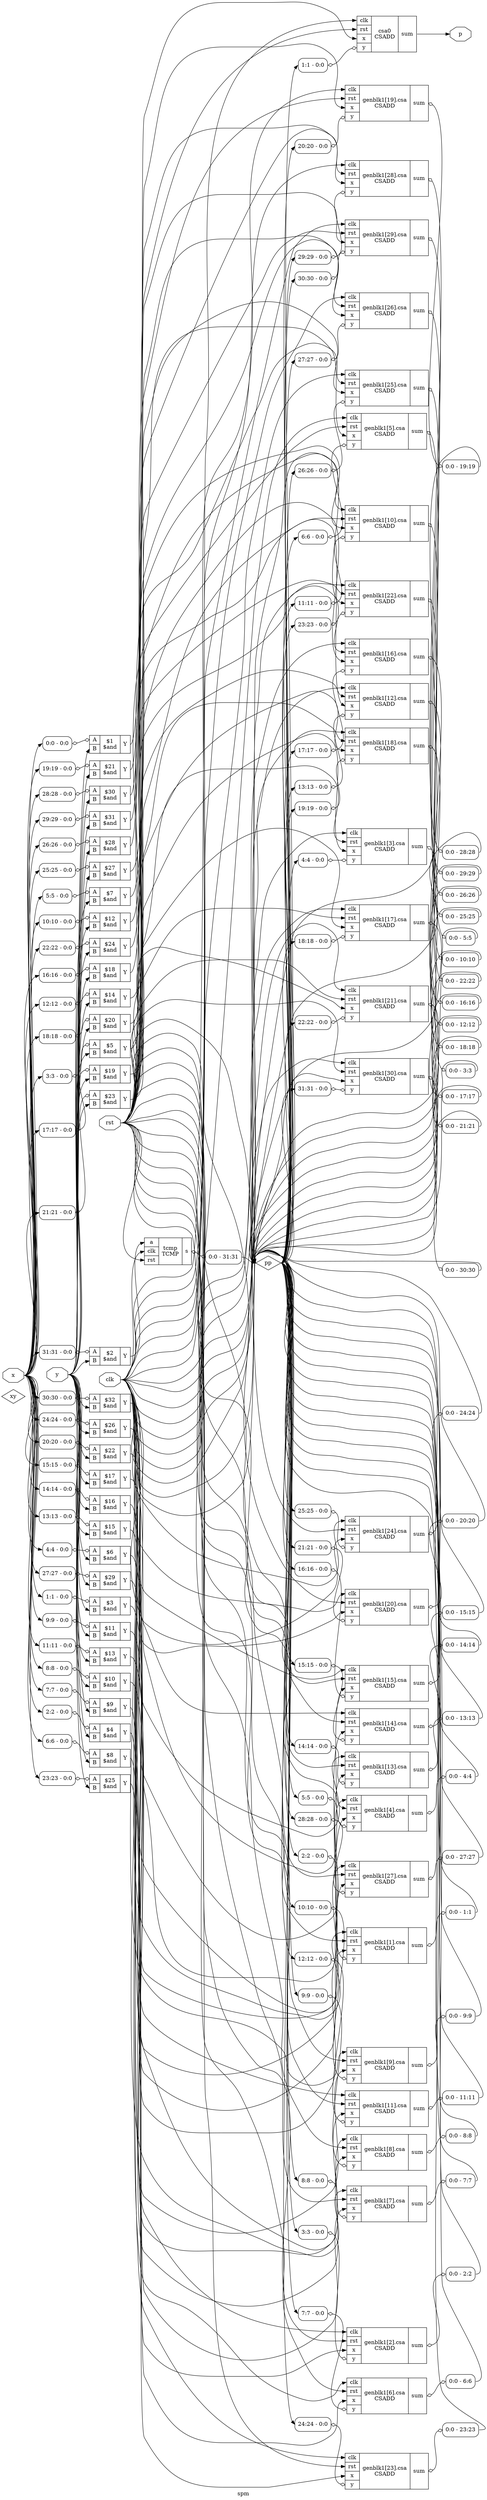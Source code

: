 digraph "spm" {
label="spm";
rankdir="LR";
remincross=true;
n33 [ shape=diamond, label="xy", color="black", fontcolor="black" ];
n34 [ shape=diamond, label="pp", color="black", fontcolor="black" ];
n35 [ shape=octagon, label="p", color="black", fontcolor="black" ];
n36 [ shape=octagon, label="x", color="black", fontcolor="black" ];
n37 [ shape=octagon, label="y", color="black", fontcolor="black" ];
n38 [ shape=octagon, label="rst", color="black", fontcolor="black" ];
n39 [ shape=octagon, label="clk", color="black", fontcolor="black" ];
c43 [ shape=record, label="{{<p40> A|<p41> B}|$32\n$and|{<p42> Y}}" ];
x0 [ shape=record, style=rounded, label="<s0> 30:30 - 0:0 " ];
x0:e -> c43:p40:w [arrowhead=odiamond, arrowtail=odiamond, dir=both, color="black", label=""];
c45 [ shape=record, label="{{<p39> clk|<p38> rst|<p36> x|<p37> y}|genblk1[30].csa\nCSADD|{<p44> sum}}" ];
x1 [ shape=record, style=rounded, label="<s0> 0:0 - 30:30 " ];
c45:p44:e -> x1:w [arrowhead=odiamond, arrowtail=odiamond, dir=both, color="black", label=""];
x2 [ shape=record, style=rounded, label="<s0> 31:31 - 0:0 " ];
x2:e -> c45:p37:w [arrowhead=odiamond, arrowtail=odiamond, dir=both, color="black", label=""];
c46 [ shape=record, label="{{<p40> A|<p41> B}|$31\n$and|{<p42> Y}}" ];
x3 [ shape=record, style=rounded, label="<s0> 29:29 - 0:0 " ];
x3:e -> c46:p40:w [arrowhead=odiamond, arrowtail=odiamond, dir=both, color="black", label=""];
c47 [ shape=record, label="{{<p39> clk|<p38> rst|<p36> x|<p37> y}|genblk1[29].csa\nCSADD|{<p44> sum}}" ];
x4 [ shape=record, style=rounded, label="<s0> 0:0 - 29:29 " ];
c47:p44:e -> x4:w [arrowhead=odiamond, arrowtail=odiamond, dir=both, color="black", label=""];
x5 [ shape=record, style=rounded, label="<s0> 30:30 - 0:0 " ];
x5:e -> c47:p37:w [arrowhead=odiamond, arrowtail=odiamond, dir=both, color="black", label=""];
c48 [ shape=record, label="{{<p40> A|<p41> B}|$30\n$and|{<p42> Y}}" ];
x6 [ shape=record, style=rounded, label="<s0> 28:28 - 0:0 " ];
x6:e -> c48:p40:w [arrowhead=odiamond, arrowtail=odiamond, dir=both, color="black", label=""];
c49 [ shape=record, label="{{<p39> clk|<p38> rst|<p36> x|<p37> y}|genblk1[28].csa\nCSADD|{<p44> sum}}" ];
x7 [ shape=record, style=rounded, label="<s0> 0:0 - 28:28 " ];
c49:p44:e -> x7:w [arrowhead=odiamond, arrowtail=odiamond, dir=both, color="black", label=""];
x8 [ shape=record, style=rounded, label="<s0> 29:29 - 0:0 " ];
x8:e -> c49:p37:w [arrowhead=odiamond, arrowtail=odiamond, dir=both, color="black", label=""];
c50 [ shape=record, label="{{<p40> A|<p41> B}|$29\n$and|{<p42> Y}}" ];
x9 [ shape=record, style=rounded, label="<s0> 27:27 - 0:0 " ];
x9:e -> c50:p40:w [arrowhead=odiamond, arrowtail=odiamond, dir=both, color="black", label=""];
c51 [ shape=record, label="{{<p39> clk|<p38> rst|<p36> x|<p37> y}|genblk1[27].csa\nCSADD|{<p44> sum}}" ];
x10 [ shape=record, style=rounded, label="<s0> 0:0 - 27:27 " ];
c51:p44:e -> x10:w [arrowhead=odiamond, arrowtail=odiamond, dir=both, color="black", label=""];
x11 [ shape=record, style=rounded, label="<s0> 28:28 - 0:0 " ];
x11:e -> c51:p37:w [arrowhead=odiamond, arrowtail=odiamond, dir=both, color="black", label=""];
c52 [ shape=record, label="{{<p40> A|<p41> B}|$28\n$and|{<p42> Y}}" ];
x12 [ shape=record, style=rounded, label="<s0> 26:26 - 0:0 " ];
x12:e -> c52:p40:w [arrowhead=odiamond, arrowtail=odiamond, dir=both, color="black", label=""];
c53 [ shape=record, label="{{<p39> clk|<p38> rst|<p36> x|<p37> y}|genblk1[26].csa\nCSADD|{<p44> sum}}" ];
x13 [ shape=record, style=rounded, label="<s0> 0:0 - 26:26 " ];
c53:p44:e -> x13:w [arrowhead=odiamond, arrowtail=odiamond, dir=both, color="black", label=""];
x14 [ shape=record, style=rounded, label="<s0> 27:27 - 0:0 " ];
x14:e -> c53:p37:w [arrowhead=odiamond, arrowtail=odiamond, dir=both, color="black", label=""];
c54 [ shape=record, label="{{<p40> A|<p41> B}|$27\n$and|{<p42> Y}}" ];
x15 [ shape=record, style=rounded, label="<s0> 25:25 - 0:0 " ];
x15:e -> c54:p40:w [arrowhead=odiamond, arrowtail=odiamond, dir=both, color="black", label=""];
c55 [ shape=record, label="{{<p39> clk|<p38> rst|<p36> x|<p37> y}|genblk1[25].csa\nCSADD|{<p44> sum}}" ];
x16 [ shape=record, style=rounded, label="<s0> 0:0 - 25:25 " ];
c55:p44:e -> x16:w [arrowhead=odiamond, arrowtail=odiamond, dir=both, color="black", label=""];
x17 [ shape=record, style=rounded, label="<s0> 26:26 - 0:0 " ];
x17:e -> c55:p37:w [arrowhead=odiamond, arrowtail=odiamond, dir=both, color="black", label=""];
c56 [ shape=record, label="{{<p40> A|<p41> B}|$26\n$and|{<p42> Y}}" ];
x18 [ shape=record, style=rounded, label="<s0> 24:24 - 0:0 " ];
x18:e -> c56:p40:w [arrowhead=odiamond, arrowtail=odiamond, dir=both, color="black", label=""];
c57 [ shape=record, label="{{<p39> clk|<p38> rst|<p36> x|<p37> y}|genblk1[24].csa\nCSADD|{<p44> sum}}" ];
x19 [ shape=record, style=rounded, label="<s0> 0:0 - 24:24 " ];
c57:p44:e -> x19:w [arrowhead=odiamond, arrowtail=odiamond, dir=both, color="black", label=""];
x20 [ shape=record, style=rounded, label="<s0> 25:25 - 0:0 " ];
x20:e -> c57:p37:w [arrowhead=odiamond, arrowtail=odiamond, dir=both, color="black", label=""];
c58 [ shape=record, label="{{<p40> A|<p41> B}|$25\n$and|{<p42> Y}}" ];
x21 [ shape=record, style=rounded, label="<s0> 23:23 - 0:0 " ];
x21:e -> c58:p40:w [arrowhead=odiamond, arrowtail=odiamond, dir=both, color="black", label=""];
c59 [ shape=record, label="{{<p39> clk|<p38> rst|<p36> x|<p37> y}|genblk1[23].csa\nCSADD|{<p44> sum}}" ];
x22 [ shape=record, style=rounded, label="<s0> 0:0 - 23:23 " ];
c59:p44:e -> x22:w [arrowhead=odiamond, arrowtail=odiamond, dir=both, color="black", label=""];
x23 [ shape=record, style=rounded, label="<s0> 24:24 - 0:0 " ];
x23:e -> c59:p37:w [arrowhead=odiamond, arrowtail=odiamond, dir=both, color="black", label=""];
c60 [ shape=record, label="{{<p40> A|<p41> B}|$24\n$and|{<p42> Y}}" ];
x24 [ shape=record, style=rounded, label="<s0> 22:22 - 0:0 " ];
x24:e -> c60:p40:w [arrowhead=odiamond, arrowtail=odiamond, dir=both, color="black", label=""];
c61 [ shape=record, label="{{<p39> clk|<p38> rst|<p36> x|<p37> y}|genblk1[22].csa\nCSADD|{<p44> sum}}" ];
x25 [ shape=record, style=rounded, label="<s0> 0:0 - 22:22 " ];
c61:p44:e -> x25:w [arrowhead=odiamond, arrowtail=odiamond, dir=both, color="black", label=""];
x26 [ shape=record, style=rounded, label="<s0> 23:23 - 0:0 " ];
x26:e -> c61:p37:w [arrowhead=odiamond, arrowtail=odiamond, dir=both, color="black", label=""];
c62 [ shape=record, label="{{<p40> A|<p41> B}|$23\n$and|{<p42> Y}}" ];
x27 [ shape=record, style=rounded, label="<s0> 21:21 - 0:0 " ];
x27:e -> c62:p40:w [arrowhead=odiamond, arrowtail=odiamond, dir=both, color="black", label=""];
c63 [ shape=record, label="{{<p39> clk|<p38> rst|<p36> x|<p37> y}|genblk1[21].csa\nCSADD|{<p44> sum}}" ];
x28 [ shape=record, style=rounded, label="<s0> 0:0 - 21:21 " ];
c63:p44:e -> x28:w [arrowhead=odiamond, arrowtail=odiamond, dir=both, color="black", label=""];
x29 [ shape=record, style=rounded, label="<s0> 22:22 - 0:0 " ];
x29:e -> c63:p37:w [arrowhead=odiamond, arrowtail=odiamond, dir=both, color="black", label=""];
c64 [ shape=record, label="{{<p40> A|<p41> B}|$22\n$and|{<p42> Y}}" ];
x30 [ shape=record, style=rounded, label="<s0> 20:20 - 0:0 " ];
x30:e -> c64:p40:w [arrowhead=odiamond, arrowtail=odiamond, dir=both, color="black", label=""];
c65 [ shape=record, label="{{<p39> clk|<p38> rst|<p36> x|<p37> y}|genblk1[20].csa\nCSADD|{<p44> sum}}" ];
x31 [ shape=record, style=rounded, label="<s0> 0:0 - 20:20 " ];
c65:p44:e -> x31:w [arrowhead=odiamond, arrowtail=odiamond, dir=both, color="black", label=""];
x32 [ shape=record, style=rounded, label="<s0> 21:21 - 0:0 " ];
x32:e -> c65:p37:w [arrowhead=odiamond, arrowtail=odiamond, dir=both, color="black", label=""];
c66 [ shape=record, label="{{<p40> A|<p41> B}|$21\n$and|{<p42> Y}}" ];
x33 [ shape=record, style=rounded, label="<s0> 19:19 - 0:0 " ];
x33:e -> c66:p40:w [arrowhead=odiamond, arrowtail=odiamond, dir=both, color="black", label=""];
c67 [ shape=record, label="{{<p39> clk|<p38> rst|<p36> x|<p37> y}|genblk1[19].csa\nCSADD|{<p44> sum}}" ];
x34 [ shape=record, style=rounded, label="<s0> 0:0 - 19:19 " ];
c67:p44:e -> x34:w [arrowhead=odiamond, arrowtail=odiamond, dir=both, color="black", label=""];
x35 [ shape=record, style=rounded, label="<s0> 20:20 - 0:0 " ];
x35:e -> c67:p37:w [arrowhead=odiamond, arrowtail=odiamond, dir=both, color="black", label=""];
c68 [ shape=record, label="{{<p40> A|<p41> B}|$20\n$and|{<p42> Y}}" ];
x36 [ shape=record, style=rounded, label="<s0> 18:18 - 0:0 " ];
x36:e -> c68:p40:w [arrowhead=odiamond, arrowtail=odiamond, dir=both, color="black", label=""];
c69 [ shape=record, label="{{<p39> clk|<p38> rst|<p36> x|<p37> y}|genblk1[18].csa\nCSADD|{<p44> sum}}" ];
x37 [ shape=record, style=rounded, label="<s0> 0:0 - 18:18 " ];
c69:p44:e -> x37:w [arrowhead=odiamond, arrowtail=odiamond, dir=both, color="black", label=""];
x38 [ shape=record, style=rounded, label="<s0> 19:19 - 0:0 " ];
x38:e -> c69:p37:w [arrowhead=odiamond, arrowtail=odiamond, dir=both, color="black", label=""];
c70 [ shape=record, label="{{<p40> A|<p41> B}|$19\n$and|{<p42> Y}}" ];
x39 [ shape=record, style=rounded, label="<s0> 17:17 - 0:0 " ];
x39:e -> c70:p40:w [arrowhead=odiamond, arrowtail=odiamond, dir=both, color="black", label=""];
c71 [ shape=record, label="{{<p39> clk|<p38> rst|<p36> x|<p37> y}|genblk1[17].csa\nCSADD|{<p44> sum}}" ];
x40 [ shape=record, style=rounded, label="<s0> 0:0 - 17:17 " ];
c71:p44:e -> x40:w [arrowhead=odiamond, arrowtail=odiamond, dir=both, color="black", label=""];
x41 [ shape=record, style=rounded, label="<s0> 18:18 - 0:0 " ];
x41:e -> c71:p37:w [arrowhead=odiamond, arrowtail=odiamond, dir=both, color="black", label=""];
c72 [ shape=record, label="{{<p40> A|<p41> B}|$18\n$and|{<p42> Y}}" ];
x42 [ shape=record, style=rounded, label="<s0> 16:16 - 0:0 " ];
x42:e -> c72:p40:w [arrowhead=odiamond, arrowtail=odiamond, dir=both, color="black", label=""];
c73 [ shape=record, label="{{<p39> clk|<p38> rst|<p36> x|<p37> y}|genblk1[16].csa\nCSADD|{<p44> sum}}" ];
x43 [ shape=record, style=rounded, label="<s0> 0:0 - 16:16 " ];
c73:p44:e -> x43:w [arrowhead=odiamond, arrowtail=odiamond, dir=both, color="black", label=""];
x44 [ shape=record, style=rounded, label="<s0> 17:17 - 0:0 " ];
x44:e -> c73:p37:w [arrowhead=odiamond, arrowtail=odiamond, dir=both, color="black", label=""];
c74 [ shape=record, label="{{<p40> A|<p41> B}|$17\n$and|{<p42> Y}}" ];
x45 [ shape=record, style=rounded, label="<s0> 15:15 - 0:0 " ];
x45:e -> c74:p40:w [arrowhead=odiamond, arrowtail=odiamond, dir=both, color="black", label=""];
c75 [ shape=record, label="{{<p39> clk|<p38> rst|<p36> x|<p37> y}|genblk1[15].csa\nCSADD|{<p44> sum}}" ];
x46 [ shape=record, style=rounded, label="<s0> 0:0 - 15:15 " ];
c75:p44:e -> x46:w [arrowhead=odiamond, arrowtail=odiamond, dir=both, color="black", label=""];
x47 [ shape=record, style=rounded, label="<s0> 16:16 - 0:0 " ];
x47:e -> c75:p37:w [arrowhead=odiamond, arrowtail=odiamond, dir=both, color="black", label=""];
c76 [ shape=record, label="{{<p40> A|<p41> B}|$16\n$and|{<p42> Y}}" ];
x48 [ shape=record, style=rounded, label="<s0> 14:14 - 0:0 " ];
x48:e -> c76:p40:w [arrowhead=odiamond, arrowtail=odiamond, dir=both, color="black", label=""];
c77 [ shape=record, label="{{<p39> clk|<p38> rst|<p36> x|<p37> y}|genblk1[14].csa\nCSADD|{<p44> sum}}" ];
x49 [ shape=record, style=rounded, label="<s0> 0:0 - 14:14 " ];
c77:p44:e -> x49:w [arrowhead=odiamond, arrowtail=odiamond, dir=both, color="black", label=""];
x50 [ shape=record, style=rounded, label="<s0> 15:15 - 0:0 " ];
x50:e -> c77:p37:w [arrowhead=odiamond, arrowtail=odiamond, dir=both, color="black", label=""];
c78 [ shape=record, label="{{<p40> A|<p41> B}|$15\n$and|{<p42> Y}}" ];
x51 [ shape=record, style=rounded, label="<s0> 13:13 - 0:0 " ];
x51:e -> c78:p40:w [arrowhead=odiamond, arrowtail=odiamond, dir=both, color="black", label=""];
c79 [ shape=record, label="{{<p39> clk|<p38> rst|<p36> x|<p37> y}|genblk1[13].csa\nCSADD|{<p44> sum}}" ];
x52 [ shape=record, style=rounded, label="<s0> 0:0 - 13:13 " ];
c79:p44:e -> x52:w [arrowhead=odiamond, arrowtail=odiamond, dir=both, color="black", label=""];
x53 [ shape=record, style=rounded, label="<s0> 14:14 - 0:0 " ];
x53:e -> c79:p37:w [arrowhead=odiamond, arrowtail=odiamond, dir=both, color="black", label=""];
c80 [ shape=record, label="{{<p40> A|<p41> B}|$14\n$and|{<p42> Y}}" ];
x54 [ shape=record, style=rounded, label="<s0> 12:12 - 0:0 " ];
x54:e -> c80:p40:w [arrowhead=odiamond, arrowtail=odiamond, dir=both, color="black", label=""];
c81 [ shape=record, label="{{<p39> clk|<p38> rst|<p36> x|<p37> y}|genblk1[12].csa\nCSADD|{<p44> sum}}" ];
x55 [ shape=record, style=rounded, label="<s0> 0:0 - 12:12 " ];
c81:p44:e -> x55:w [arrowhead=odiamond, arrowtail=odiamond, dir=both, color="black", label=""];
x56 [ shape=record, style=rounded, label="<s0> 13:13 - 0:0 " ];
x56:e -> c81:p37:w [arrowhead=odiamond, arrowtail=odiamond, dir=both, color="black", label=""];
c82 [ shape=record, label="{{<p40> A|<p41> B}|$13\n$and|{<p42> Y}}" ];
x57 [ shape=record, style=rounded, label="<s0> 11:11 - 0:0 " ];
x57:e -> c82:p40:w [arrowhead=odiamond, arrowtail=odiamond, dir=both, color="black", label=""];
c83 [ shape=record, label="{{<p39> clk|<p38> rst|<p36> x|<p37> y}|genblk1[11].csa\nCSADD|{<p44> sum}}" ];
x58 [ shape=record, style=rounded, label="<s0> 0:0 - 11:11 " ];
c83:p44:e -> x58:w [arrowhead=odiamond, arrowtail=odiamond, dir=both, color="black", label=""];
x59 [ shape=record, style=rounded, label="<s0> 12:12 - 0:0 " ];
x59:e -> c83:p37:w [arrowhead=odiamond, arrowtail=odiamond, dir=both, color="black", label=""];
c84 [ shape=record, label="{{<p40> A|<p41> B}|$12\n$and|{<p42> Y}}" ];
x60 [ shape=record, style=rounded, label="<s0> 10:10 - 0:0 " ];
x60:e -> c84:p40:w [arrowhead=odiamond, arrowtail=odiamond, dir=both, color="black", label=""];
c85 [ shape=record, label="{{<p39> clk|<p38> rst|<p36> x|<p37> y}|genblk1[10].csa\nCSADD|{<p44> sum}}" ];
x61 [ shape=record, style=rounded, label="<s0> 0:0 - 10:10 " ];
c85:p44:e -> x61:w [arrowhead=odiamond, arrowtail=odiamond, dir=both, color="black", label=""];
x62 [ shape=record, style=rounded, label="<s0> 11:11 - 0:0 " ];
x62:e -> c85:p37:w [arrowhead=odiamond, arrowtail=odiamond, dir=both, color="black", label=""];
c86 [ shape=record, label="{{<p40> A|<p41> B}|$11\n$and|{<p42> Y}}" ];
x63 [ shape=record, style=rounded, label="<s0> 9:9 - 0:0 " ];
x63:e -> c86:p40:w [arrowhead=odiamond, arrowtail=odiamond, dir=both, color="black", label=""];
c87 [ shape=record, label="{{<p39> clk|<p38> rst|<p36> x|<p37> y}|genblk1[9].csa\nCSADD|{<p44> sum}}" ];
x64 [ shape=record, style=rounded, label="<s0> 0:0 - 9:9 " ];
c87:p44:e -> x64:w [arrowhead=odiamond, arrowtail=odiamond, dir=both, color="black", label=""];
x65 [ shape=record, style=rounded, label="<s0> 10:10 - 0:0 " ];
x65:e -> c87:p37:w [arrowhead=odiamond, arrowtail=odiamond, dir=both, color="black", label=""];
c88 [ shape=record, label="{{<p40> A|<p41> B}|$10\n$and|{<p42> Y}}" ];
x66 [ shape=record, style=rounded, label="<s0> 8:8 - 0:0 " ];
x66:e -> c88:p40:w [arrowhead=odiamond, arrowtail=odiamond, dir=both, color="black", label=""];
c89 [ shape=record, label="{{<p39> clk|<p38> rst|<p36> x|<p37> y}|genblk1[8].csa\nCSADD|{<p44> sum}}" ];
x67 [ shape=record, style=rounded, label="<s0> 0:0 - 8:8 " ];
c89:p44:e -> x67:w [arrowhead=odiamond, arrowtail=odiamond, dir=both, color="black", label=""];
x68 [ shape=record, style=rounded, label="<s0> 9:9 - 0:0 " ];
x68:e -> c89:p37:w [arrowhead=odiamond, arrowtail=odiamond, dir=both, color="black", label=""];
c90 [ shape=record, label="{{<p40> A|<p41> B}|$9\n$and|{<p42> Y}}" ];
x69 [ shape=record, style=rounded, label="<s0> 7:7 - 0:0 " ];
x69:e -> c90:p40:w [arrowhead=odiamond, arrowtail=odiamond, dir=both, color="black", label=""];
c91 [ shape=record, label="{{<p39> clk|<p38> rst|<p36> x|<p37> y}|genblk1[7].csa\nCSADD|{<p44> sum}}" ];
x70 [ shape=record, style=rounded, label="<s0> 0:0 - 7:7 " ];
c91:p44:e -> x70:w [arrowhead=odiamond, arrowtail=odiamond, dir=both, color="black", label=""];
x71 [ shape=record, style=rounded, label="<s0> 8:8 - 0:0 " ];
x71:e -> c91:p37:w [arrowhead=odiamond, arrowtail=odiamond, dir=both, color="black", label=""];
c92 [ shape=record, label="{{<p40> A|<p41> B}|$8\n$and|{<p42> Y}}" ];
x72 [ shape=record, style=rounded, label="<s0> 6:6 - 0:0 " ];
x72:e -> c92:p40:w [arrowhead=odiamond, arrowtail=odiamond, dir=both, color="black", label=""];
c93 [ shape=record, label="{{<p39> clk|<p38> rst|<p36> x|<p37> y}|genblk1[6].csa\nCSADD|{<p44> sum}}" ];
x73 [ shape=record, style=rounded, label="<s0> 0:0 - 6:6 " ];
c93:p44:e -> x73:w [arrowhead=odiamond, arrowtail=odiamond, dir=both, color="black", label=""];
x74 [ shape=record, style=rounded, label="<s0> 7:7 - 0:0 " ];
x74:e -> c93:p37:w [arrowhead=odiamond, arrowtail=odiamond, dir=both, color="black", label=""];
c94 [ shape=record, label="{{<p40> A|<p41> B}|$7\n$and|{<p42> Y}}" ];
x75 [ shape=record, style=rounded, label="<s0> 5:5 - 0:0 " ];
x75:e -> c94:p40:w [arrowhead=odiamond, arrowtail=odiamond, dir=both, color="black", label=""];
c95 [ shape=record, label="{{<p39> clk|<p38> rst|<p36> x|<p37> y}|genblk1[5].csa\nCSADD|{<p44> sum}}" ];
x76 [ shape=record, style=rounded, label="<s0> 0:0 - 5:5 " ];
c95:p44:e -> x76:w [arrowhead=odiamond, arrowtail=odiamond, dir=both, color="black", label=""];
x77 [ shape=record, style=rounded, label="<s0> 6:6 - 0:0 " ];
x77:e -> c95:p37:w [arrowhead=odiamond, arrowtail=odiamond, dir=both, color="black", label=""];
c96 [ shape=record, label="{{<p40> A|<p41> B}|$6\n$and|{<p42> Y}}" ];
x78 [ shape=record, style=rounded, label="<s0> 4:4 - 0:0 " ];
x78:e -> c96:p40:w [arrowhead=odiamond, arrowtail=odiamond, dir=both, color="black", label=""];
c97 [ shape=record, label="{{<p39> clk|<p38> rst|<p36> x|<p37> y}|genblk1[4].csa\nCSADD|{<p44> sum}}" ];
x79 [ shape=record, style=rounded, label="<s0> 0:0 - 4:4 " ];
c97:p44:e -> x79:w [arrowhead=odiamond, arrowtail=odiamond, dir=both, color="black", label=""];
x80 [ shape=record, style=rounded, label="<s0> 5:5 - 0:0 " ];
x80:e -> c97:p37:w [arrowhead=odiamond, arrowtail=odiamond, dir=both, color="black", label=""];
c98 [ shape=record, label="{{<p40> A|<p41> B}|$5\n$and|{<p42> Y}}" ];
x81 [ shape=record, style=rounded, label="<s0> 3:3 - 0:0 " ];
x81:e -> c98:p40:w [arrowhead=odiamond, arrowtail=odiamond, dir=both, color="black", label=""];
c99 [ shape=record, label="{{<p39> clk|<p38> rst|<p36> x|<p37> y}|genblk1[3].csa\nCSADD|{<p44> sum}}" ];
x82 [ shape=record, style=rounded, label="<s0> 0:0 - 3:3 " ];
c99:p44:e -> x82:w [arrowhead=odiamond, arrowtail=odiamond, dir=both, color="black", label=""];
x83 [ shape=record, style=rounded, label="<s0> 4:4 - 0:0 " ];
x83:e -> c99:p37:w [arrowhead=odiamond, arrowtail=odiamond, dir=both, color="black", label=""];
c100 [ shape=record, label="{{<p40> A|<p41> B}|$4\n$and|{<p42> Y}}" ];
x84 [ shape=record, style=rounded, label="<s0> 2:2 - 0:0 " ];
x84:e -> c100:p40:w [arrowhead=odiamond, arrowtail=odiamond, dir=both, color="black", label=""];
c101 [ shape=record, label="{{<p39> clk|<p38> rst|<p36> x|<p37> y}|genblk1[2].csa\nCSADD|{<p44> sum}}" ];
x85 [ shape=record, style=rounded, label="<s0> 0:0 - 2:2 " ];
c101:p44:e -> x85:w [arrowhead=odiamond, arrowtail=odiamond, dir=both, color="black", label=""];
x86 [ shape=record, style=rounded, label="<s0> 3:3 - 0:0 " ];
x86:e -> c101:p37:w [arrowhead=odiamond, arrowtail=odiamond, dir=both, color="black", label=""];
c102 [ shape=record, label="{{<p40> A|<p41> B}|$3\n$and|{<p42> Y}}" ];
x87 [ shape=record, style=rounded, label="<s0> 1:1 - 0:0 " ];
x87:e -> c102:p40:w [arrowhead=odiamond, arrowtail=odiamond, dir=both, color="black", label=""];
c103 [ shape=record, label="{{<p39> clk|<p38> rst|<p36> x|<p37> y}|genblk1[1].csa\nCSADD|{<p44> sum}}" ];
x88 [ shape=record, style=rounded, label="<s0> 0:0 - 1:1 " ];
c103:p44:e -> x88:w [arrowhead=odiamond, arrowtail=odiamond, dir=both, color="black", label=""];
x89 [ shape=record, style=rounded, label="<s0> 2:2 - 0:0 " ];
x89:e -> c103:p37:w [arrowhead=odiamond, arrowtail=odiamond, dir=both, color="black", label=""];
c104 [ shape=record, label="{{<p40> A|<p41> B}|$2\n$and|{<p42> Y}}" ];
x90 [ shape=record, style=rounded, label="<s0> 31:31 - 0:0 " ];
x90:e -> c104:p40:w [arrowhead=odiamond, arrowtail=odiamond, dir=both, color="black", label=""];
c107 [ shape=record, label="{{<p105> a|<p39> clk|<p38> rst}|tcmp\nTCMP|{<p106> s}}" ];
x91 [ shape=record, style=rounded, label="<s0> 0:0 - 31:31 " ];
c107:p106:e -> x91:w [arrowhead=odiamond, arrowtail=odiamond, dir=both, color="black", label=""];
c108 [ shape=record, label="{{<p40> A|<p41> B}|$1\n$and|{<p42> Y}}" ];
x92 [ shape=record, style=rounded, label="<s0> 0:0 - 0:0 " ];
x92:e -> c108:p40:w [arrowhead=odiamond, arrowtail=odiamond, dir=both, color="black", label=""];
c109 [ shape=record, label="{{<p39> clk|<p38> rst|<p36> x|<p37> y}|csa0\nCSADD|{<p44> sum}}" ];
x93 [ shape=record, style=rounded, label="<s0> 1:1 - 0:0 " ];
x93:e -> c109:p37:w [arrowhead=odiamond, arrowtail=odiamond, dir=both, color="black", label=""];
c43:p42:e -> c45:p36:w [color="black", label=""];
c62:p42:e -> c63:p36:w [color="black", label=""];
c64:p42:e -> c65:p36:w [color="black", label=""];
c66:p42:e -> c67:p36:w [color="black", label=""];
c68:p42:e -> c69:p36:w [color="black", label=""];
c70:p42:e -> c71:p36:w [color="black", label=""];
c72:p42:e -> c73:p36:w [color="black", label=""];
c74:p42:e -> c75:p36:w [color="black", label=""];
c76:p42:e -> c77:p36:w [color="black", label=""];
c78:p42:e -> c79:p36:w [color="black", label=""];
c80:p42:e -> c81:p36:w [color="black", label=""];
c46:p42:e -> c47:p36:w [color="black", label=""];
c82:p42:e -> c83:p36:w [color="black", label=""];
c84:p42:e -> c85:p36:w [color="black", label=""];
c86:p42:e -> c87:p36:w [color="black", label=""];
c88:p42:e -> c89:p36:w [color="black", label=""];
c90:p42:e -> c91:p36:w [color="black", label=""];
c92:p42:e -> c93:p36:w [color="black", label=""];
c94:p42:e -> c95:p36:w [color="black", label=""];
c96:p42:e -> c97:p36:w [color="black", label=""];
c98:p42:e -> c99:p36:w [color="black", label=""];
c100:p42:e -> c101:p36:w [color="black", label=""];
c48:p42:e -> c49:p36:w [color="black", label=""];
c102:p42:e -> c103:p36:w [color="black", label=""];
c104:p42:e -> c107:p105:w [color="black", label=""];
c108:p42:e -> c109:p36:w [color="black", label=""];
x10:s0:e -> n34:w [color="black", label=""];
x13:s0:e -> n34:w [color="black", label=""];
x16:s0:e -> n34:w [color="black", label=""];
x19:s0:e -> n34:w [color="black", label=""];
x1:s0:e -> n34:w [color="black", label=""];
x22:s0:e -> n34:w [color="black", label=""];
x25:s0:e -> n34:w [color="black", label=""];
x28:s0:e -> n34:w [color="black", label=""];
x31:s0:e -> n34:w [color="black", label=""];
x34:s0:e -> n34:w [color="black", label=""];
x37:s0:e -> n34:w [color="black", label=""];
x40:s0:e -> n34:w [color="black", label=""];
x43:s0:e -> n34:w [color="black", label=""];
x46:s0:e -> n34:w [color="black", label=""];
x49:s0:e -> n34:w [color="black", label=""];
x4:s0:e -> n34:w [color="black", label=""];
x52:s0:e -> n34:w [color="black", label=""];
x55:s0:e -> n34:w [color="black", label=""];
x58:s0:e -> n34:w [color="black", label=""];
x61:s0:e -> n34:w [color="black", label=""];
x64:s0:e -> n34:w [color="black", label=""];
x67:s0:e -> n34:w [color="black", label=""];
x70:s0:e -> n34:w [color="black", label=""];
x73:s0:e -> n34:w [color="black", label=""];
x76:s0:e -> n34:w [color="black", label=""];
x79:s0:e -> n34:w [color="black", label=""];
x7:s0:e -> n34:w [color="black", label=""];
x82:s0:e -> n34:w [color="black", label=""];
x85:s0:e -> n34:w [color="black", label=""];
x88:s0:e -> n34:w [color="black", label=""];
x91:s0:e -> n34:w [color="black", label=""];
n34:e -> x11:s0:w [color="black", label=""];
n34:e -> x14:s0:w [color="black", label=""];
n34:e -> x17:s0:w [color="black", label=""];
n34:e -> x20:s0:w [color="black", label=""];
n34:e -> x23:s0:w [color="black", label=""];
n34:e -> x26:s0:w [color="black", label=""];
n34:e -> x29:s0:w [color="black", label=""];
n34:e -> x2:s0:w [color="black", label=""];
n34:e -> x32:s0:w [color="black", label=""];
n34:e -> x35:s0:w [color="black", label=""];
n34:e -> x38:s0:w [color="black", label=""];
n34:e -> x41:s0:w [color="black", label=""];
n34:e -> x44:s0:w [color="black", label=""];
n34:e -> x47:s0:w [color="black", label=""];
n34:e -> x50:s0:w [color="black", label=""];
n34:e -> x53:s0:w [color="black", label=""];
n34:e -> x56:s0:w [color="black", label=""];
n34:e -> x59:s0:w [color="black", label=""];
n34:e -> x5:s0:w [color="black", label=""];
n34:e -> x62:s0:w [color="black", label=""];
n34:e -> x65:s0:w [color="black", label=""];
n34:e -> x68:s0:w [color="black", label=""];
n34:e -> x71:s0:w [color="black", label=""];
n34:e -> x74:s0:w [color="black", label=""];
n34:e -> x77:s0:w [color="black", label=""];
n34:e -> x80:s0:w [color="black", label=""];
n34:e -> x83:s0:w [color="black", label=""];
n34:e -> x86:s0:w [color="black", label=""];
n34:e -> x89:s0:w [color="black", label=""];
n34:e -> x8:s0:w [color="black", label=""];
n34:e -> x93:s0:w [color="black", label=""];
c109:p44:e -> n35:w [color="black", label=""];
n36:e -> x0:s0:w [color="black", label=""];
n36:e -> x12:s0:w [color="black", label=""];
n36:e -> x15:s0:w [color="black", label=""];
n36:e -> x18:s0:w [color="black", label=""];
n36:e -> x21:s0:w [color="black", label=""];
n36:e -> x24:s0:w [color="black", label=""];
n36:e -> x27:s0:w [color="black", label=""];
n36:e -> x30:s0:w [color="black", label=""];
n36:e -> x33:s0:w [color="black", label=""];
n36:e -> x36:s0:w [color="black", label=""];
n36:e -> x39:s0:w [color="black", label=""];
n36:e -> x3:s0:w [color="black", label=""];
n36:e -> x42:s0:w [color="black", label=""];
n36:e -> x45:s0:w [color="black", label=""];
n36:e -> x48:s0:w [color="black", label=""];
n36:e -> x51:s0:w [color="black", label=""];
n36:e -> x54:s0:w [color="black", label=""];
n36:e -> x57:s0:w [color="black", label=""];
n36:e -> x60:s0:w [color="black", label=""];
n36:e -> x63:s0:w [color="black", label=""];
n36:e -> x66:s0:w [color="black", label=""];
n36:e -> x69:s0:w [color="black", label=""];
n36:e -> x6:s0:w [color="black", label=""];
n36:e -> x72:s0:w [color="black", label=""];
n36:e -> x75:s0:w [color="black", label=""];
n36:e -> x78:s0:w [color="black", label=""];
n36:e -> x81:s0:w [color="black", label=""];
n36:e -> x84:s0:w [color="black", label=""];
n36:e -> x87:s0:w [color="black", label=""];
n36:e -> x90:s0:w [color="black", label=""];
n36:e -> x92:s0:w [color="black", label=""];
n36:e -> x9:s0:w [color="black", label=""];
n37:e -> c100:p41:w [color="black", label=""];
n37:e -> c102:p41:w [color="black", label=""];
n37:e -> c104:p41:w [color="black", label=""];
n37:e -> c108:p41:w [color="black", label=""];
n37:e -> c43:p41:w [color="black", label=""];
n37:e -> c46:p41:w [color="black", label=""];
n37:e -> c48:p41:w [color="black", label=""];
n37:e -> c50:p41:w [color="black", label=""];
n37:e -> c52:p41:w [color="black", label=""];
n37:e -> c54:p41:w [color="black", label=""];
n37:e -> c56:p41:w [color="black", label=""];
n37:e -> c58:p41:w [color="black", label=""];
n37:e -> c60:p41:w [color="black", label=""];
n37:e -> c62:p41:w [color="black", label=""];
n37:e -> c64:p41:w [color="black", label=""];
n37:e -> c66:p41:w [color="black", label=""];
n37:e -> c68:p41:w [color="black", label=""];
n37:e -> c70:p41:w [color="black", label=""];
n37:e -> c72:p41:w [color="black", label=""];
n37:e -> c74:p41:w [color="black", label=""];
n37:e -> c76:p41:w [color="black", label=""];
n37:e -> c78:p41:w [color="black", label=""];
n37:e -> c80:p41:w [color="black", label=""];
n37:e -> c82:p41:w [color="black", label=""];
n37:e -> c84:p41:w [color="black", label=""];
n37:e -> c86:p41:w [color="black", label=""];
n37:e -> c88:p41:w [color="black", label=""];
n37:e -> c90:p41:w [color="black", label=""];
n37:e -> c92:p41:w [color="black", label=""];
n37:e -> c94:p41:w [color="black", label=""];
n37:e -> c96:p41:w [color="black", label=""];
n37:e -> c98:p41:w [color="black", label=""];
n38:e -> c101:p38:w [color="black", label=""];
n38:e -> c103:p38:w [color="black", label=""];
n38:e -> c107:p38:w [color="black", label=""];
n38:e -> c109:p38:w [color="black", label=""];
n38:e -> c45:p38:w [color="black", label=""];
n38:e -> c47:p38:w [color="black", label=""];
n38:e -> c49:p38:w [color="black", label=""];
n38:e -> c51:p38:w [color="black", label=""];
n38:e -> c53:p38:w [color="black", label=""];
n38:e -> c55:p38:w [color="black", label=""];
n38:e -> c57:p38:w [color="black", label=""];
n38:e -> c59:p38:w [color="black", label=""];
n38:e -> c61:p38:w [color="black", label=""];
n38:e -> c63:p38:w [color="black", label=""];
n38:e -> c65:p38:w [color="black", label=""];
n38:e -> c67:p38:w [color="black", label=""];
n38:e -> c69:p38:w [color="black", label=""];
n38:e -> c71:p38:w [color="black", label=""];
n38:e -> c73:p38:w [color="black", label=""];
n38:e -> c75:p38:w [color="black", label=""];
n38:e -> c77:p38:w [color="black", label=""];
n38:e -> c79:p38:w [color="black", label=""];
n38:e -> c81:p38:w [color="black", label=""];
n38:e -> c83:p38:w [color="black", label=""];
n38:e -> c85:p38:w [color="black", label=""];
n38:e -> c87:p38:w [color="black", label=""];
n38:e -> c89:p38:w [color="black", label=""];
n38:e -> c91:p38:w [color="black", label=""];
n38:e -> c93:p38:w [color="black", label=""];
n38:e -> c95:p38:w [color="black", label=""];
n38:e -> c97:p38:w [color="black", label=""];
n38:e -> c99:p38:w [color="black", label=""];
n39:e -> c101:p39:w [color="black", label=""];
n39:e -> c103:p39:w [color="black", label=""];
n39:e -> c107:p39:w [color="black", label=""];
n39:e -> c109:p39:w [color="black", label=""];
n39:e -> c45:p39:w [color="black", label=""];
n39:e -> c47:p39:w [color="black", label=""];
n39:e -> c49:p39:w [color="black", label=""];
n39:e -> c51:p39:w [color="black", label=""];
n39:e -> c53:p39:w [color="black", label=""];
n39:e -> c55:p39:w [color="black", label=""];
n39:e -> c57:p39:w [color="black", label=""];
n39:e -> c59:p39:w [color="black", label=""];
n39:e -> c61:p39:w [color="black", label=""];
n39:e -> c63:p39:w [color="black", label=""];
n39:e -> c65:p39:w [color="black", label=""];
n39:e -> c67:p39:w [color="black", label=""];
n39:e -> c69:p39:w [color="black", label=""];
n39:e -> c71:p39:w [color="black", label=""];
n39:e -> c73:p39:w [color="black", label=""];
n39:e -> c75:p39:w [color="black", label=""];
n39:e -> c77:p39:w [color="black", label=""];
n39:e -> c79:p39:w [color="black", label=""];
n39:e -> c81:p39:w [color="black", label=""];
n39:e -> c83:p39:w [color="black", label=""];
n39:e -> c85:p39:w [color="black", label=""];
n39:e -> c87:p39:w [color="black", label=""];
n39:e -> c89:p39:w [color="black", label=""];
n39:e -> c91:p39:w [color="black", label=""];
n39:e -> c93:p39:w [color="black", label=""];
n39:e -> c95:p39:w [color="black", label=""];
n39:e -> c97:p39:w [color="black", label=""];
n39:e -> c99:p39:w [color="black", label=""];
c50:p42:e -> c51:p36:w [color="black", label=""];
c52:p42:e -> c53:p36:w [color="black", label=""];
c54:p42:e -> c55:p36:w [color="black", label=""];
c56:p42:e -> c57:p36:w [color="black", label=""];
c58:p42:e -> c59:p36:w [color="black", label=""];
c60:p42:e -> c61:p36:w [color="black", label=""];
}
